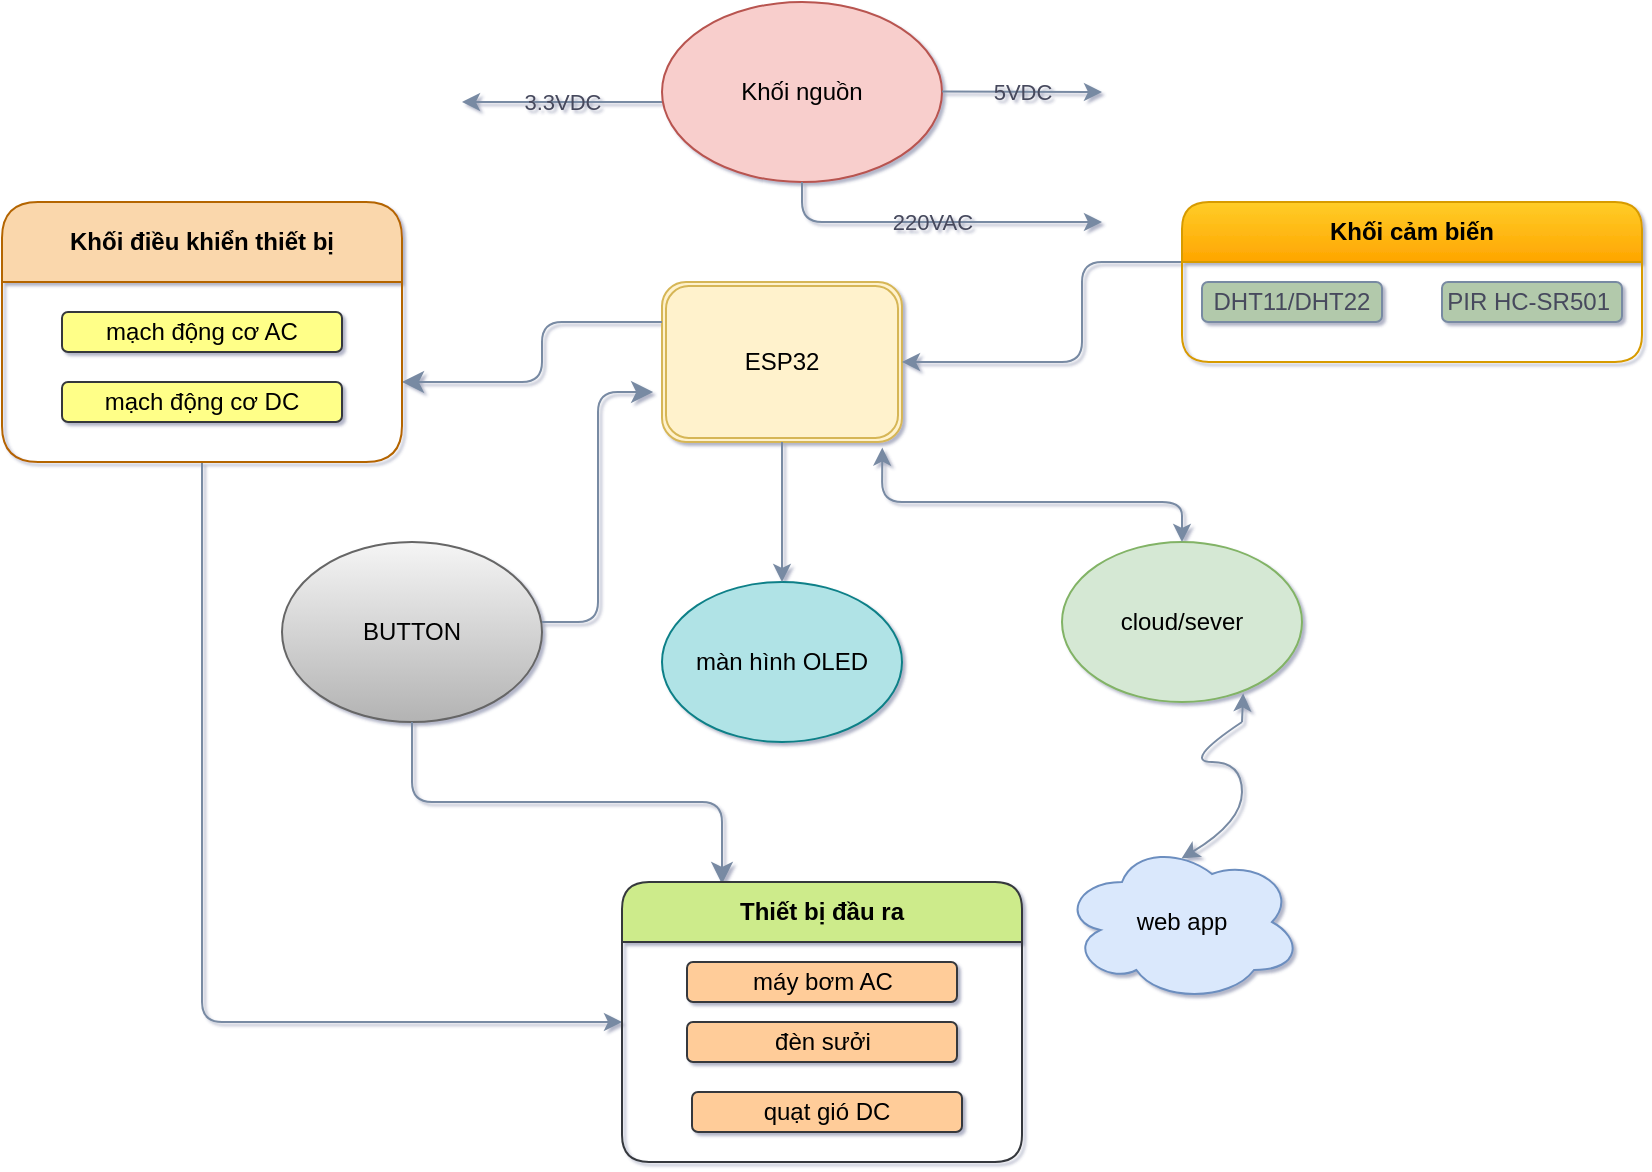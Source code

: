 <mxfile version="21.7.5" type="device">
  <diagram name="Trang-1" id="mn87XnOp0Np7ZK8LCQLE">
    <mxGraphModel dx="1114" dy="589" grid="1" gridSize="10" guides="1" tooltips="1" connect="1" arrows="1" fold="1" page="1" pageScale="1" pageWidth="827" pageHeight="1169" background="#ffffff" math="0" shadow="1">
      <root>
        <mxCell id="0" />
        <mxCell id="1" parent="0" />
        <mxCell id="bW9yMP5saIDs_7O2HBFm-1" value="ESP32" style="shape=ext;double=1;rounded=1;whiteSpace=wrap;html=1;labelBackgroundColor=none;fillColor=#fff2cc;strokeColor=#d6b656;" vertex="1" parent="1">
          <mxGeometry x="380" y="170" width="120" height="80" as="geometry" />
        </mxCell>
        <mxCell id="bW9yMP5saIDs_7O2HBFm-7" value="Khối nguồn" style="ellipse;whiteSpace=wrap;html=1;rounded=1;labelBackgroundColor=none;fillColor=#f8cecc;strokeColor=#b85450;" vertex="1" parent="1">
          <mxGeometry x="380" y="30" width="140" height="90" as="geometry" />
        </mxCell>
        <mxCell id="bW9yMP5saIDs_7O2HBFm-8" value="BUTTON" style="ellipse;whiteSpace=wrap;html=1;rounded=1;labelBackgroundColor=none;fillColor=#f5f5f5;strokeColor=#666666;gradientColor=#b3b3b3;" vertex="1" parent="1">
          <mxGeometry x="190" y="300" width="130" height="90" as="geometry" />
        </mxCell>
        <mxCell id="bW9yMP5saIDs_7O2HBFm-9" value="&lt;p style=&quot;line-height: 120%;&quot;&gt;màn hình OLED&lt;/p&gt;" style="ellipse;whiteSpace=wrap;html=1;rounded=1;labelBackgroundColor=none;fillColor=#b0e3e6;strokeColor=#0e8088;" vertex="1" parent="1">
          <mxGeometry x="380" y="320" width="120" height="80" as="geometry" />
        </mxCell>
        <mxCell id="bW9yMP5saIDs_7O2HBFm-11" value="cloud/sever" style="ellipse;whiteSpace=wrap;html=1;rounded=1;labelBackgroundColor=none;fillColor=#d5e8d4;strokeColor=#82b366;" vertex="1" parent="1">
          <mxGeometry x="580" y="300" width="120" height="80" as="geometry" />
        </mxCell>
        <mxCell id="bW9yMP5saIDs_7O2HBFm-13" value="web app" style="ellipse;shape=cloud;whiteSpace=wrap;html=1;rounded=1;labelBackgroundColor=none;fillColor=#dae8fc;strokeColor=#6c8ebf;" vertex="1" parent="1">
          <mxGeometry x="580" y="450" width="120" height="80" as="geometry" />
        </mxCell>
        <mxCell id="bW9yMP5saIDs_7O2HBFm-17" value="" style="edgeStyle=segmentEdgeStyle;endArrow=classic;html=1;curved=0;rounded=1;endSize=8;startSize=8;exitX=0.5;exitY=1;exitDx=0;exitDy=0;labelBackgroundColor=none;strokeColor=#788AA3;fontColor=default;" edge="1" parent="1" source="bW9yMP5saIDs_7O2HBFm-8">
          <mxGeometry width="50" height="50" relative="1" as="geometry">
            <mxPoint x="250" y="410" as="sourcePoint" />
            <mxPoint x="410" y="471" as="targetPoint" />
            <Array as="points">
              <mxPoint x="255" y="430" />
              <mxPoint x="410" y="430" />
              <mxPoint x="410" y="471" />
            </Array>
          </mxGeometry>
        </mxCell>
        <mxCell id="bW9yMP5saIDs_7O2HBFm-18" value="" style="edgeStyle=elbowEdgeStyle;elbow=horizontal;endArrow=classic;html=1;curved=0;rounded=1;endSize=8;startSize=8;entryX=-0.037;entryY=0.688;entryDx=0;entryDy=0;entryPerimeter=0;labelBackgroundColor=none;strokeColor=#788AA3;fontColor=default;exitX=-0.037;exitY=0.688;exitDx=0;exitDy=0;exitPerimeter=0;" edge="1" parent="1" target="bW9yMP5saIDs_7O2HBFm-1">
          <mxGeometry width="50" height="50" relative="1" as="geometry">
            <mxPoint x="320" y="340" as="sourcePoint" />
            <mxPoint x="370" y="290" as="targetPoint" />
          </mxGeometry>
        </mxCell>
        <mxCell id="bW9yMP5saIDs_7O2HBFm-19" value="" style="endArrow=classic;html=1;rounded=1;entryX=0.5;entryY=0;entryDx=0;entryDy=0;exitX=0.5;exitY=1;exitDx=0;exitDy=0;labelBackgroundColor=none;strokeColor=#788AA3;fontColor=default;" edge="1" parent="1" source="bW9yMP5saIDs_7O2HBFm-1" target="bW9yMP5saIDs_7O2HBFm-9">
          <mxGeometry width="50" height="50" relative="1" as="geometry">
            <mxPoint x="360" y="310" as="sourcePoint" />
            <mxPoint x="410" y="260" as="targetPoint" />
          </mxGeometry>
        </mxCell>
        <mxCell id="bW9yMP5saIDs_7O2HBFm-21" value="" style="endArrow=classic;startArrow=classic;html=1;rounded=1;entryX=0.918;entryY=1.035;entryDx=0;entryDy=0;entryPerimeter=0;exitX=0.5;exitY=0;exitDx=0;exitDy=0;labelBackgroundColor=none;strokeColor=#788AA3;fontColor=default;" edge="1" parent="1" source="bW9yMP5saIDs_7O2HBFm-11" target="bW9yMP5saIDs_7O2HBFm-1">
          <mxGeometry width="50" height="50" relative="1" as="geometry">
            <mxPoint x="640" y="280" as="sourcePoint" />
            <mxPoint x="410" y="260" as="targetPoint" />
            <Array as="points">
              <mxPoint x="640" y="280" />
              <mxPoint x="490" y="280" />
            </Array>
          </mxGeometry>
        </mxCell>
        <mxCell id="bW9yMP5saIDs_7O2HBFm-24" value="" style="endArrow=classic;html=1;rounded=1;entryX=1;entryY=0.5;entryDx=0;entryDy=0;labelBackgroundColor=none;strokeColor=#788AA3;fontColor=default;" edge="1" parent="1" target="bW9yMP5saIDs_7O2HBFm-1">
          <mxGeometry width="50" height="50" relative="1" as="geometry">
            <mxPoint x="640" y="160" as="sourcePoint" />
            <mxPoint x="420" y="260" as="targetPoint" />
            <Array as="points">
              <mxPoint x="590" y="160" />
              <mxPoint x="590" y="210" />
            </Array>
          </mxGeometry>
        </mxCell>
        <mxCell id="bW9yMP5saIDs_7O2HBFm-27" value="" style="edgeStyle=elbowEdgeStyle;elbow=horizontal;endArrow=classic;html=1;curved=0;rounded=1;endSize=8;startSize=8;exitX=0;exitY=0.25;exitDx=0;exitDy=0;labelBackgroundColor=none;strokeColor=#788AA3;fontColor=default;" edge="1" parent="1" source="bW9yMP5saIDs_7O2HBFm-1">
          <mxGeometry width="50" height="50" relative="1" as="geometry">
            <mxPoint x="410" y="310" as="sourcePoint" />
            <mxPoint x="250" y="220" as="targetPoint" />
            <Array as="points">
              <mxPoint x="320" y="190" />
            </Array>
          </mxGeometry>
        </mxCell>
        <mxCell id="bW9yMP5saIDs_7O2HBFm-29" value="" style="curved=1;endArrow=classic;html=1;rounded=1;labelBackgroundColor=none;strokeColor=#788AA3;fontColor=default;entryX=0.498;entryY=0.103;entryDx=0;entryDy=0;entryPerimeter=0;" edge="1" parent="1" target="bW9yMP5saIDs_7O2HBFm-13">
          <mxGeometry width="50" height="50" relative="1" as="geometry">
            <mxPoint x="670" y="390" as="sourcePoint" />
            <mxPoint x="630" y="440" as="targetPoint" />
            <Array as="points">
              <mxPoint x="640" y="410" />
              <mxPoint x="670" y="410" />
              <mxPoint x="670" y="440" />
            </Array>
          </mxGeometry>
        </mxCell>
        <mxCell id="bW9yMP5saIDs_7O2HBFm-30" value="" style="endArrow=classic;html=1;rounded=1;labelBackgroundColor=none;strokeColor=#788AA3;fontColor=default;exitX=0.5;exitY=1;exitDx=0;exitDy=0;" edge="1" parent="1" source="bW9yMP5saIDs_7O2HBFm-69">
          <mxGeometry width="50" height="50" relative="1" as="geometry">
            <mxPoint x="180" y="290" as="sourcePoint" />
            <mxPoint x="360" y="540" as="targetPoint" />
            <Array as="points">
              <mxPoint x="150" y="540" />
              <mxPoint x="280" y="540" />
            </Array>
          </mxGeometry>
        </mxCell>
        <mxCell id="bW9yMP5saIDs_7O2HBFm-44" value="" style="endArrow=classic;html=1;rounded=1;strokeColor=#788AA3;fontColor=default;fillColor=#B2C9AB;labelBackgroundColor=none;" edge="1" parent="1">
          <mxGeometry relative="1" as="geometry">
            <mxPoint x="520" y="74.74" as="sourcePoint" />
            <mxPoint x="600" y="75" as="targetPoint" />
          </mxGeometry>
        </mxCell>
        <mxCell id="bW9yMP5saIDs_7O2HBFm-45" value="5VDC" style="edgeLabel;resizable=0;html=1;align=center;verticalAlign=middle;strokeColor=#788AA3;fontColor=#46495D;fillColor=#B2C9AB;labelBackgroundColor=none;rounded=1;" connectable="0" vertex="1" parent="bW9yMP5saIDs_7O2HBFm-44">
          <mxGeometry relative="1" as="geometry" />
        </mxCell>
        <mxCell id="bW9yMP5saIDs_7O2HBFm-47" value="" style="endArrow=classic;html=1;rounded=1;strokeColor=#788AA3;fontColor=default;fillColor=#B2C9AB;exitX=0.5;exitY=1;exitDx=0;exitDy=0;labelBackgroundColor=none;" edge="1" parent="1" source="bW9yMP5saIDs_7O2HBFm-7">
          <mxGeometry relative="1" as="geometry">
            <mxPoint x="470" y="100" as="sourcePoint" />
            <mxPoint x="600" y="140" as="targetPoint" />
            <Array as="points">
              <mxPoint x="450" y="140" />
            </Array>
          </mxGeometry>
        </mxCell>
        <mxCell id="bW9yMP5saIDs_7O2HBFm-48" value="220VAC" style="edgeLabel;resizable=0;html=1;align=center;verticalAlign=middle;strokeColor=#788AA3;fontColor=#46495D;fillColor=#B2C9AB;labelBackgroundColor=none;rounded=1;" connectable="0" vertex="1" parent="bW9yMP5saIDs_7O2HBFm-47">
          <mxGeometry relative="1" as="geometry" />
        </mxCell>
        <mxCell id="bW9yMP5saIDs_7O2HBFm-51" value="" style="endArrow=classic;html=1;rounded=1;strokeColor=#788AA3;fontColor=default;fillColor=#B2C9AB;labelBackgroundColor=none;" edge="1" parent="1">
          <mxGeometry relative="1" as="geometry">
            <mxPoint x="380" y="80" as="sourcePoint" />
            <mxPoint x="280" y="80" as="targetPoint" />
          </mxGeometry>
        </mxCell>
        <mxCell id="bW9yMP5saIDs_7O2HBFm-52" value="3.3VDC" style="edgeLabel;resizable=0;html=1;align=center;verticalAlign=middle;strokeColor=#788AA3;fontColor=#46495D;fillColor=#B2C9AB;labelBackgroundColor=none;rounded=1;" connectable="0" vertex="1" parent="bW9yMP5saIDs_7O2HBFm-51">
          <mxGeometry relative="1" as="geometry" />
        </mxCell>
        <mxCell id="bW9yMP5saIDs_7O2HBFm-60" value="Khối cảm biến" style="swimlane;whiteSpace=wrap;html=1;strokeColor=#d79b00;fillColor=#ffcd28;gradientColor=#ffa500;startSize=30;rounded=1;" vertex="1" parent="1">
          <mxGeometry x="640" y="130" width="230" height="80" as="geometry" />
        </mxCell>
        <mxCell id="bW9yMP5saIDs_7O2HBFm-61" value="DHT11/DHT22" style="rounded=1;whiteSpace=wrap;html=1;strokeColor=#788AA3;fontColor=#46495D;fillColor=#B2C9AB;" vertex="1" parent="bW9yMP5saIDs_7O2HBFm-60">
          <mxGeometry x="10" y="40" width="90" height="20" as="geometry" />
        </mxCell>
        <mxCell id="bW9yMP5saIDs_7O2HBFm-62" value="PIR&amp;nbsp;HC-SR501&amp;nbsp;" style="rounded=1;whiteSpace=wrap;html=1;strokeColor=#788AA3;fontColor=#46495D;fillColor=#B2C9AB;" vertex="1" parent="bW9yMP5saIDs_7O2HBFm-60">
          <mxGeometry x="130" y="40" width="90" height="20" as="geometry" />
        </mxCell>
        <mxCell id="bW9yMP5saIDs_7O2HBFm-63" value="Thiết bị đầu ra" style="swimlane;whiteSpace=wrap;html=1;strokeColor=#36393d;fillColor=#cdeb8b;rounded=1;startSize=30;" vertex="1" parent="1">
          <mxGeometry x="360" y="470" width="200" height="140" as="geometry" />
        </mxCell>
        <mxCell id="bW9yMP5saIDs_7O2HBFm-64" value="máy bơm AC" style="whiteSpace=wrap;html=1;strokeColor=#36393d;fillColor=#ffcc99;rounded=1;" vertex="1" parent="bW9yMP5saIDs_7O2HBFm-63">
          <mxGeometry x="32.5" y="40" width="135" height="20" as="geometry" />
        </mxCell>
        <mxCell id="bW9yMP5saIDs_7O2HBFm-65" value="đèn sưởi" style="whiteSpace=wrap;html=1;strokeColor=#36393d;fillColor=#ffcc99;rounded=1;" vertex="1" parent="bW9yMP5saIDs_7O2HBFm-63">
          <mxGeometry x="32.5" y="70" width="135" height="20" as="geometry" />
        </mxCell>
        <mxCell id="bW9yMP5saIDs_7O2HBFm-66" value="quạt gió DC" style="whiteSpace=wrap;html=1;strokeColor=#36393d;fillColor=#ffcc99;rounded=1;" vertex="1" parent="bW9yMP5saIDs_7O2HBFm-63">
          <mxGeometry x="35" y="105" width="135" height="20" as="geometry" />
        </mxCell>
        <mxCell id="bW9yMP5saIDs_7O2HBFm-69" value="Khối điều khiển thiết bị" style="swimlane;whiteSpace=wrap;html=1;strokeColor=#b46504;fillColor=#fad7ac;startSize=40;rounded=1;" vertex="1" parent="1">
          <mxGeometry x="50" y="130" width="200" height="130" as="geometry" />
        </mxCell>
        <mxCell id="bW9yMP5saIDs_7O2HBFm-70" value="mạch động cơ AC" style="whiteSpace=wrap;html=1;strokeColor=#36393d;fillColor=#ffff88;rounded=1;" vertex="1" parent="bW9yMP5saIDs_7O2HBFm-69">
          <mxGeometry x="30" y="55" width="140" height="20" as="geometry" />
        </mxCell>
        <mxCell id="bW9yMP5saIDs_7O2HBFm-71" value="mạch động cơ DC" style="rounded=1;whiteSpace=wrap;html=1;strokeColor=#36393d;fillColor=#ffff88;" vertex="1" parent="bW9yMP5saIDs_7O2HBFm-69">
          <mxGeometry x="30" y="90" width="140" height="20" as="geometry" />
        </mxCell>
        <mxCell id="bW9yMP5saIDs_7O2HBFm-75" style="edgeStyle=orthogonalEdgeStyle;rounded=1;orthogonalLoop=1;jettySize=auto;html=1;entryX=0.755;entryY=0.946;entryDx=0;entryDy=0;entryPerimeter=0;strokeColor=#788AA3;fontColor=#46495D;fillColor=#B2C9AB;" edge="1" parent="1" target="bW9yMP5saIDs_7O2HBFm-11">
          <mxGeometry relative="1" as="geometry">
            <mxPoint x="670" y="390" as="sourcePoint" />
          </mxGeometry>
        </mxCell>
      </root>
    </mxGraphModel>
  </diagram>
</mxfile>

